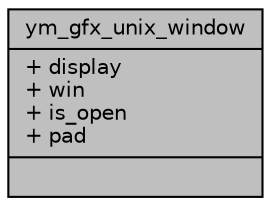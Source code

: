 digraph "ym_gfx_unix_window"
{
  edge [fontname="Helvetica",fontsize="10",labelfontname="Helvetica",labelfontsize="10"];
  node [fontname="Helvetica",fontsize="10",shape=record];
  Node1 [label="{ym_gfx_unix_window\n|+ display\l+ win\l+ is_open\l+ pad\l|}",height=0.2,width=0.4,color="black", fillcolor="grey75", style="filled", fontcolor="black"];
}
